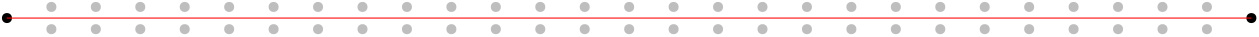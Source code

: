 <?xml version="1.0"?>
<!DOCTYPE ipe SYSTEM "ipe.dtd">
<ipe version="70218" creator="Ipe 7.2.28">
<info created="D:20240307103731" modified="D:20240716161419"/>
<ipestyle name="basic">
<symbol name="arrow/arc(spx)">
<path stroke="sym-stroke" fill="sym-stroke" pen="sym-pen">
0 0 m
-1 0.333 l
-1 -0.333 l
h
</path>
</symbol>
<symbol name="arrow/farc(spx)">
<path stroke="sym-stroke" fill="white" pen="sym-pen">
0 0 m
-1 0.333 l
-1 -0.333 l
h
</path>
</symbol>
<symbol name="arrow/ptarc(spx)">
<path stroke="sym-stroke" fill="sym-stroke" pen="sym-pen">
0 0 m
-1 0.333 l
-0.8 0 l
-1 -0.333 l
h
</path>
</symbol>
<symbol name="arrow/fptarc(spx)">
<path stroke="sym-stroke" fill="white" pen="sym-pen">
0 0 m
-1 0.333 l
-0.8 0 l
-1 -0.333 l
h
</path>
</symbol>
<symbol name="mark/circle(sx)" transformations="translations">
<path fill="sym-stroke">
0.6 0 0 0.6 0 0 e
0.4 0 0 0.4 0 0 e
</path>
</symbol>
<symbol name="mark/disk(sx)" transformations="translations">
<path fill="sym-stroke">
0.6 0 0 0.6 0 0 e
</path>
</symbol>
<symbol name="mark/fdisk(sfx)" transformations="translations">
<group>
<path fill="sym-fill">
0.5 0 0 0.5 0 0 e
</path>
<path fill="sym-stroke" fillrule="eofill">
0.6 0 0 0.6 0 0 e
0.4 0 0 0.4 0 0 e
</path>
</group>
</symbol>
<symbol name="mark/box(sx)" transformations="translations">
<path fill="sym-stroke" fillrule="eofill">
-0.6 -0.6 m
0.6 -0.6 l
0.6 0.6 l
-0.6 0.6 l
h
-0.4 -0.4 m
0.4 -0.4 l
0.4 0.4 l
-0.4 0.4 l
h
</path>
</symbol>
<symbol name="mark/square(sx)" transformations="translations">
<path fill="sym-stroke">
-0.6 -0.6 m
0.6 -0.6 l
0.6 0.6 l
-0.6 0.6 l
h
</path>
</symbol>
<symbol name="mark/fsquare(sfx)" transformations="translations">
<group>
<path fill="sym-fill">
-0.5 -0.5 m
0.5 -0.5 l
0.5 0.5 l
-0.5 0.5 l
h
</path>
<path fill="sym-stroke" fillrule="eofill">
-0.6 -0.6 m
0.6 -0.6 l
0.6 0.6 l
-0.6 0.6 l
h
-0.4 -0.4 m
0.4 -0.4 l
0.4 0.4 l
-0.4 0.4 l
h
</path>
</group>
</symbol>
<symbol name="mark/cross(sx)" transformations="translations">
<group>
<path fill="sym-stroke">
-0.43 -0.57 m
0.57 0.43 l
0.43 0.57 l
-0.57 -0.43 l
h
</path>
<path fill="sym-stroke">
-0.43 0.57 m
0.57 -0.43 l
0.43 -0.57 l
-0.57 0.43 l
h
</path>
</group>
</symbol>
<symbol name="arrow/fnormal(spx)">
<path stroke="sym-stroke" fill="white" pen="sym-pen">
0 0 m
-1 0.333 l
-1 -0.333 l
h
</path>
</symbol>
<symbol name="arrow/pointed(spx)">
<path stroke="sym-stroke" fill="sym-stroke" pen="sym-pen">
0 0 m
-1 0.333 l
-0.8 0 l
-1 -0.333 l
h
</path>
</symbol>
<symbol name="arrow/fpointed(spx)">
<path stroke="sym-stroke" fill="white" pen="sym-pen">
0 0 m
-1 0.333 l
-0.8 0 l
-1 -0.333 l
h
</path>
</symbol>
<symbol name="arrow/linear(spx)">
<path stroke="sym-stroke" pen="sym-pen">
-1 0.333 m
0 0 l
-1 -0.333 l
</path>
</symbol>
<symbol name="arrow/fdouble(spx)">
<path stroke="sym-stroke" fill="white" pen="sym-pen">
0 0 m
-1 0.333 l
-1 -0.333 l
h
-1 0 m
-2 0.333 l
-2 -0.333 l
h
</path>
</symbol>
<symbol name="arrow/double(spx)">
<path stroke="sym-stroke" fill="sym-stroke" pen="sym-pen">
0 0 m
-1 0.333 l
-1 -0.333 l
h
-1 0 m
-2 0.333 l
-2 -0.333 l
h
</path>
</symbol>
<symbol name="arrow/mid-normal(spx)">
<path stroke="sym-stroke" fill="sym-stroke" pen="sym-pen">
0.5 0 m
-0.5 0.333 l
-0.5 -0.333 l
h
</path>
</symbol>
<symbol name="arrow/mid-fnormal(spx)">
<path stroke="sym-stroke" fill="white" pen="sym-pen">
0.5 0 m
-0.5 0.333 l
-0.5 -0.333 l
h
</path>
</symbol>
<symbol name="arrow/mid-pointed(spx)">
<path stroke="sym-stroke" fill="sym-stroke" pen="sym-pen">
0.5 0 m
-0.5 0.333 l
-0.3 0 l
-0.5 -0.333 l
h
</path>
</symbol>
<symbol name="arrow/mid-fpointed(spx)">
<path stroke="sym-stroke" fill="white" pen="sym-pen">
0.5 0 m
-0.5 0.333 l
-0.3 0 l
-0.5 -0.333 l
h
</path>
</symbol>
<symbol name="arrow/mid-double(spx)">
<path stroke="sym-stroke" fill="sym-stroke" pen="sym-pen">
1 0 m
0 0.333 l
0 -0.333 l
h
0 0 m
-1 0.333 l
-1 -0.333 l
h
</path>
</symbol>
<symbol name="arrow/mid-fdouble(spx)">
<path stroke="sym-stroke" fill="white" pen="sym-pen">
1 0 m
0 0.333 l
0 -0.333 l
h
0 0 m
-1 0.333 l
-1 -0.333 l
h
</path>
</symbol>
<anglesize name="22.5 deg" value="22.5"/>
<anglesize name="30 deg" value="30"/>
<anglesize name="45 deg" value="45"/>
<anglesize name="60 deg" value="60"/>
<anglesize name="90 deg" value="90"/>
<arrowsize name="large" value="10"/>
<arrowsize name="small" value="5"/>
<arrowsize name="tiny" value="3"/>
<color name="blue" value="0 0 1"/>
<color name="brown" value="0.647 0.165 0.165"/>
<color name="darkblue" value="0 0 0.545"/>
<color name="darkcyan" value="0 0.545 0.545"/>
<color name="darkgray" value="0.663"/>
<color name="darkgreen" value="0 0.392 0"/>
<color name="darkmagenta" value="0.545 0 0.545"/>
<color name="darkorange" value="1 0.549 0"/>
<color name="darkred" value="0.545 0 0"/>
<color name="gold" value="1 0.843 0"/>
<color name="gray" value="0.745"/>
<color name="green" value="0 1 0"/>
<color name="lightblue" value="0.678 0.847 0.902"/>
<color name="lightcyan" value="0.878 1 1"/>
<color name="lightgray" value="0.827"/>
<color name="lightgreen" value="0.565 0.933 0.565"/>
<color name="lightyellow" value="1 1 0.878"/>
<color name="navy" value="0 0 0.502"/>
<color name="orange" value="1 0.647 0"/>
<color name="pink" value="1 0.753 0.796"/>
<color name="purple" value="0.627 0.125 0.941"/>
<color name="red" value="1 0 0"/>
<color name="seagreen" value="0.18 0.545 0.341"/>
<color name="turquoise" value="0.251 0.878 0.816"/>
<color name="violet" value="0.933 0.51 0.933"/>
<color name="yellow" value="1 1 0"/>
<dashstyle name="dash dot dotted" value="[4 2 1 2 1 2] 0"/>
<dashstyle name="dash dotted" value="[4 2 1 2] 0"/>
<dashstyle name="dashed" value="[4] 0"/>
<dashstyle name="dotted" value="[1 3] 0"/>
<gridsize name="10 pts (~3.5 mm)" value="10"/>
<gridsize name="14 pts (~5 mm)" value="14"/>
<gridsize name="16 pts (~6 mm)" value="16"/>
<gridsize name="20 pts (~7 mm)" value="20"/>
<gridsize name="28 pts (~10 mm)" value="28"/>
<gridsize name="32 pts (~12 mm)" value="32"/>
<gridsize name="4 pts" value="4"/>
<gridsize name="56 pts (~20 mm)" value="56"/>
<gridsize name="8 pts (~3 mm)" value="8"/>
<opacity name="10%" value="0.1"/>
<opacity name="30%" value="0.3"/>
<opacity name="50%" value="0.5"/>
<opacity name="75%" value="0.75"/>
<pen name="fat" value="1.2"/>
<pen name="heavier" value="0.8"/>
<pen name="ultrafat" value="2"/>
<symbolsize name="large" value="5"/>
<symbolsize name="small" value="2"/>
<symbolsize name="tiny" value="1.1"/>
<textsize name="Huge" value="\Huge"/>
<textsize name="LARGE" value="\LARGE"/>
<textsize name="Large" value="\Large"/>
<textsize name="footnote" value="\footnotesize"/>
<textsize name="huge" value="\huge"/>
<textsize name="large" value="\large"/>
<textsize name="script" value="\scriptsize"/>
<textsize name="small" value="\small"/>
<textsize name="tiny" value="\tiny"/>
<textstyle name="center" begin="\begin{center}" end="\end{center}"/>
<textstyle name="item" begin="\begin{itemize}\item{}" end="\end{itemize}"/>
<textstyle name="itemize" begin="\begin{itemize}" end="\end{itemize}"/>
<tiling name="falling" angle="-60" step="4" width="1"/>
<tiling name="rising" angle="30" step="4" width="1"/>
</ipestyle>
<page>
<layer name="graph"/>
<layer name="obstacles"/>
<view layers="graph obstacles" active="obstacles"/>
<use layer="graph" matrix="1 0 0 1 256 32" name="mark/disk(sx)" pos="256 672" size="normal" stroke="black"/>
<use matrix="1 0 0 1 -64 32" name="mark/disk(sx)" pos="128 672" size="normal" stroke="black"/>
<path custom="20" stroke="red">
64 704 m
512 704 l
</path>
<use layer="obstacles" matrix="1 0 0 1 32 -60" name="mark/disk(sx)" pos="160 768" size="normal" stroke="gray"/>
<use matrix="1 0 0 1 32 -60" name="mark/disk(sx)" pos="288 768" size="normal" stroke="gray"/>
<use matrix="1 0 0 1 -32 -60" name="mark/disk(sx)" pos="416 768" size="normal" stroke="gray"/>
<use matrix="1 0 0 1 32 -68" name="mark/disk(sx)" pos="160 768" size="normal" stroke="gray"/>
<use matrix="1 0 0 1 32 -68" name="mark/disk(sx)" pos="288 768" size="normal" stroke="gray"/>
<use matrix="1 0 0 1 -32 -68" name="mark/disk(sx)" pos="416 768" size="normal" stroke="gray"/>
<use matrix="1 0 0 1 96 -60" name="mark/disk(sx)" pos="160 768" size="normal" stroke="gray"/>
<use matrix="1 0 0 1 96 -68" name="mark/disk(sx)" pos="160 768" size="normal" stroke="gray"/>
<use matrix="1 0 0 1 -32 -60" name="mark/disk(sx)" pos="160 768" size="normal" stroke="gray"/>
<use matrix="1 0 0 1 -32 -68" name="mark/disk(sx)" pos="160 768" size="normal" stroke="gray"/>
<use matrix="1 0 0 1 288 -60" name="mark/disk(sx)" pos="160 768" size="normal" stroke="gray"/>
<use matrix="1 0 0 1 288 -68" name="mark/disk(sx)" pos="160 768" size="normal" stroke="gray"/>
<use matrix="1 0 0 1 48 -60" name="mark/disk(sx)" pos="160 768" size="normal" stroke="gray"/>
<use matrix="1 0 0 1 48 -60" name="mark/disk(sx)" pos="288 768" size="normal" stroke="gray"/>
<use matrix="1 0 0 1 -16 -60" name="mark/disk(sx)" pos="416 768" size="normal" stroke="gray"/>
<use matrix="1 0 0 1 48 -68" name="mark/disk(sx)" pos="160 768" size="normal" stroke="gray"/>
<use matrix="1 0 0 1 48 -68" name="mark/disk(sx)" pos="288 768" size="normal" stroke="gray"/>
<use matrix="1 0 0 1 -16 -68" name="mark/disk(sx)" pos="416 768" size="normal" stroke="gray"/>
<use matrix="1 0 0 1 112 -60" name="mark/disk(sx)" pos="160 768" size="normal" stroke="gray"/>
<use matrix="1 0 0 1 112 -68" name="mark/disk(sx)" pos="160 768" size="normal" stroke="gray"/>
<use matrix="1 0 0 1 -16 -60" name="mark/disk(sx)" pos="160 768" size="normal" stroke="gray"/>
<use matrix="1 0 0 1 -16 -68" name="mark/disk(sx)" pos="160 768" size="normal" stroke="gray"/>
<use matrix="1 0 0 1 304 -60" name="mark/disk(sx)" pos="160 768" size="normal" stroke="gray"/>
<use matrix="1 0 0 1 304 -68" name="mark/disk(sx)" pos="160 768" size="normal" stroke="gray"/>
<use matrix="1 0 0 1 64 -60" name="mark/disk(sx)" pos="160 768" size="normal" stroke="gray"/>
<use matrix="1 0 0 1 64 -60" name="mark/disk(sx)" pos="288 768" size="normal" stroke="gray"/>
<use matrix="1 0 0 1 0 -60" name="mark/disk(sx)" pos="416 768" size="normal" stroke="gray"/>
<use matrix="1 0 0 1 64 -68" name="mark/disk(sx)" pos="160 768" size="normal" stroke="gray"/>
<use matrix="1 0 0 1 64 -68" name="mark/disk(sx)" pos="288 768" size="normal" stroke="gray"/>
<use matrix="1 0 0 1 0 -68" name="mark/disk(sx)" pos="416 768" size="normal" stroke="gray"/>
<use matrix="1 0 0 1 128 -60" name="mark/disk(sx)" pos="160 768" size="normal" stroke="gray"/>
<use matrix="1 0 0 1 128 -68" name="mark/disk(sx)" pos="160 768" size="normal" stroke="gray"/>
<use matrix="1 0 0 1 0 -60" name="mark/disk(sx)" pos="160 768" size="normal" stroke="gray"/>
<use matrix="1 0 0 1 0 -68" name="mark/disk(sx)" pos="160 768" size="normal" stroke="gray"/>
<use matrix="1 0 0 1 320 -60" name="mark/disk(sx)" pos="160 768" size="normal" stroke="gray"/>
<use matrix="1 0 0 1 320 -68" name="mark/disk(sx)" pos="160 768" size="normal" stroke="gray"/>
<use matrix="1 0 0 1 80 -60" name="mark/disk(sx)" pos="160 768" size="normal" stroke="gray"/>
<use matrix="1 0 0 1 80 -60" name="mark/disk(sx)" pos="288 768" size="normal" stroke="gray"/>
<use matrix="1 0 0 1 16 -60" name="mark/disk(sx)" pos="416 768" size="normal" stroke="gray"/>
<use matrix="1 0 0 1 80 -68" name="mark/disk(sx)" pos="160 768" size="normal" stroke="gray"/>
<use matrix="1 0 0 1 80 -68" name="mark/disk(sx)" pos="288 768" size="normal" stroke="gray"/>
<use matrix="1 0 0 1 16 -68" name="mark/disk(sx)" pos="416 768" size="normal" stroke="gray"/>
<use matrix="1 0 0 1 144 -60" name="mark/disk(sx)" pos="160 768" size="normal" stroke="gray"/>
<use matrix="1 0 0 1 144 -68" name="mark/disk(sx)" pos="160 768" size="normal" stroke="gray"/>
<use matrix="1 0 0 1 16 -60" name="mark/disk(sx)" pos="160 768" size="normal" stroke="gray"/>
<use matrix="1 0 0 1 16 -68" name="mark/disk(sx)" pos="160 768" size="normal" stroke="gray"/>
<use matrix="1 0 0 1 336 -60" name="mark/disk(sx)" pos="160 768" size="normal" stroke="gray"/>
<use matrix="1 0 0 1 336 -68" name="mark/disk(sx)" pos="160 768" size="normal" stroke="gray"/>
<use matrix="1 0 0 1 -80 -60" name="mark/disk(sx)" pos="160 768" size="normal" stroke="gray"/>
<use matrix="1 0 0 1 -80 -68" name="mark/disk(sx)" pos="160 768" size="normal" stroke="gray"/>
<use matrix="1 0 0 1 -64 -60" name="mark/disk(sx)" pos="160 768" size="normal" stroke="gray"/>
<use matrix="1 0 0 1 -64 -68" name="mark/disk(sx)" pos="160 768" size="normal" stroke="gray"/>
<use matrix="1 0 0 1 -48 -60" name="mark/disk(sx)" pos="160 768" size="normal" stroke="gray"/>
<use matrix="1 0 0 1 -48 -68" name="mark/disk(sx)" pos="160 768" size="normal" stroke="gray"/>
</page>
</ipe>
